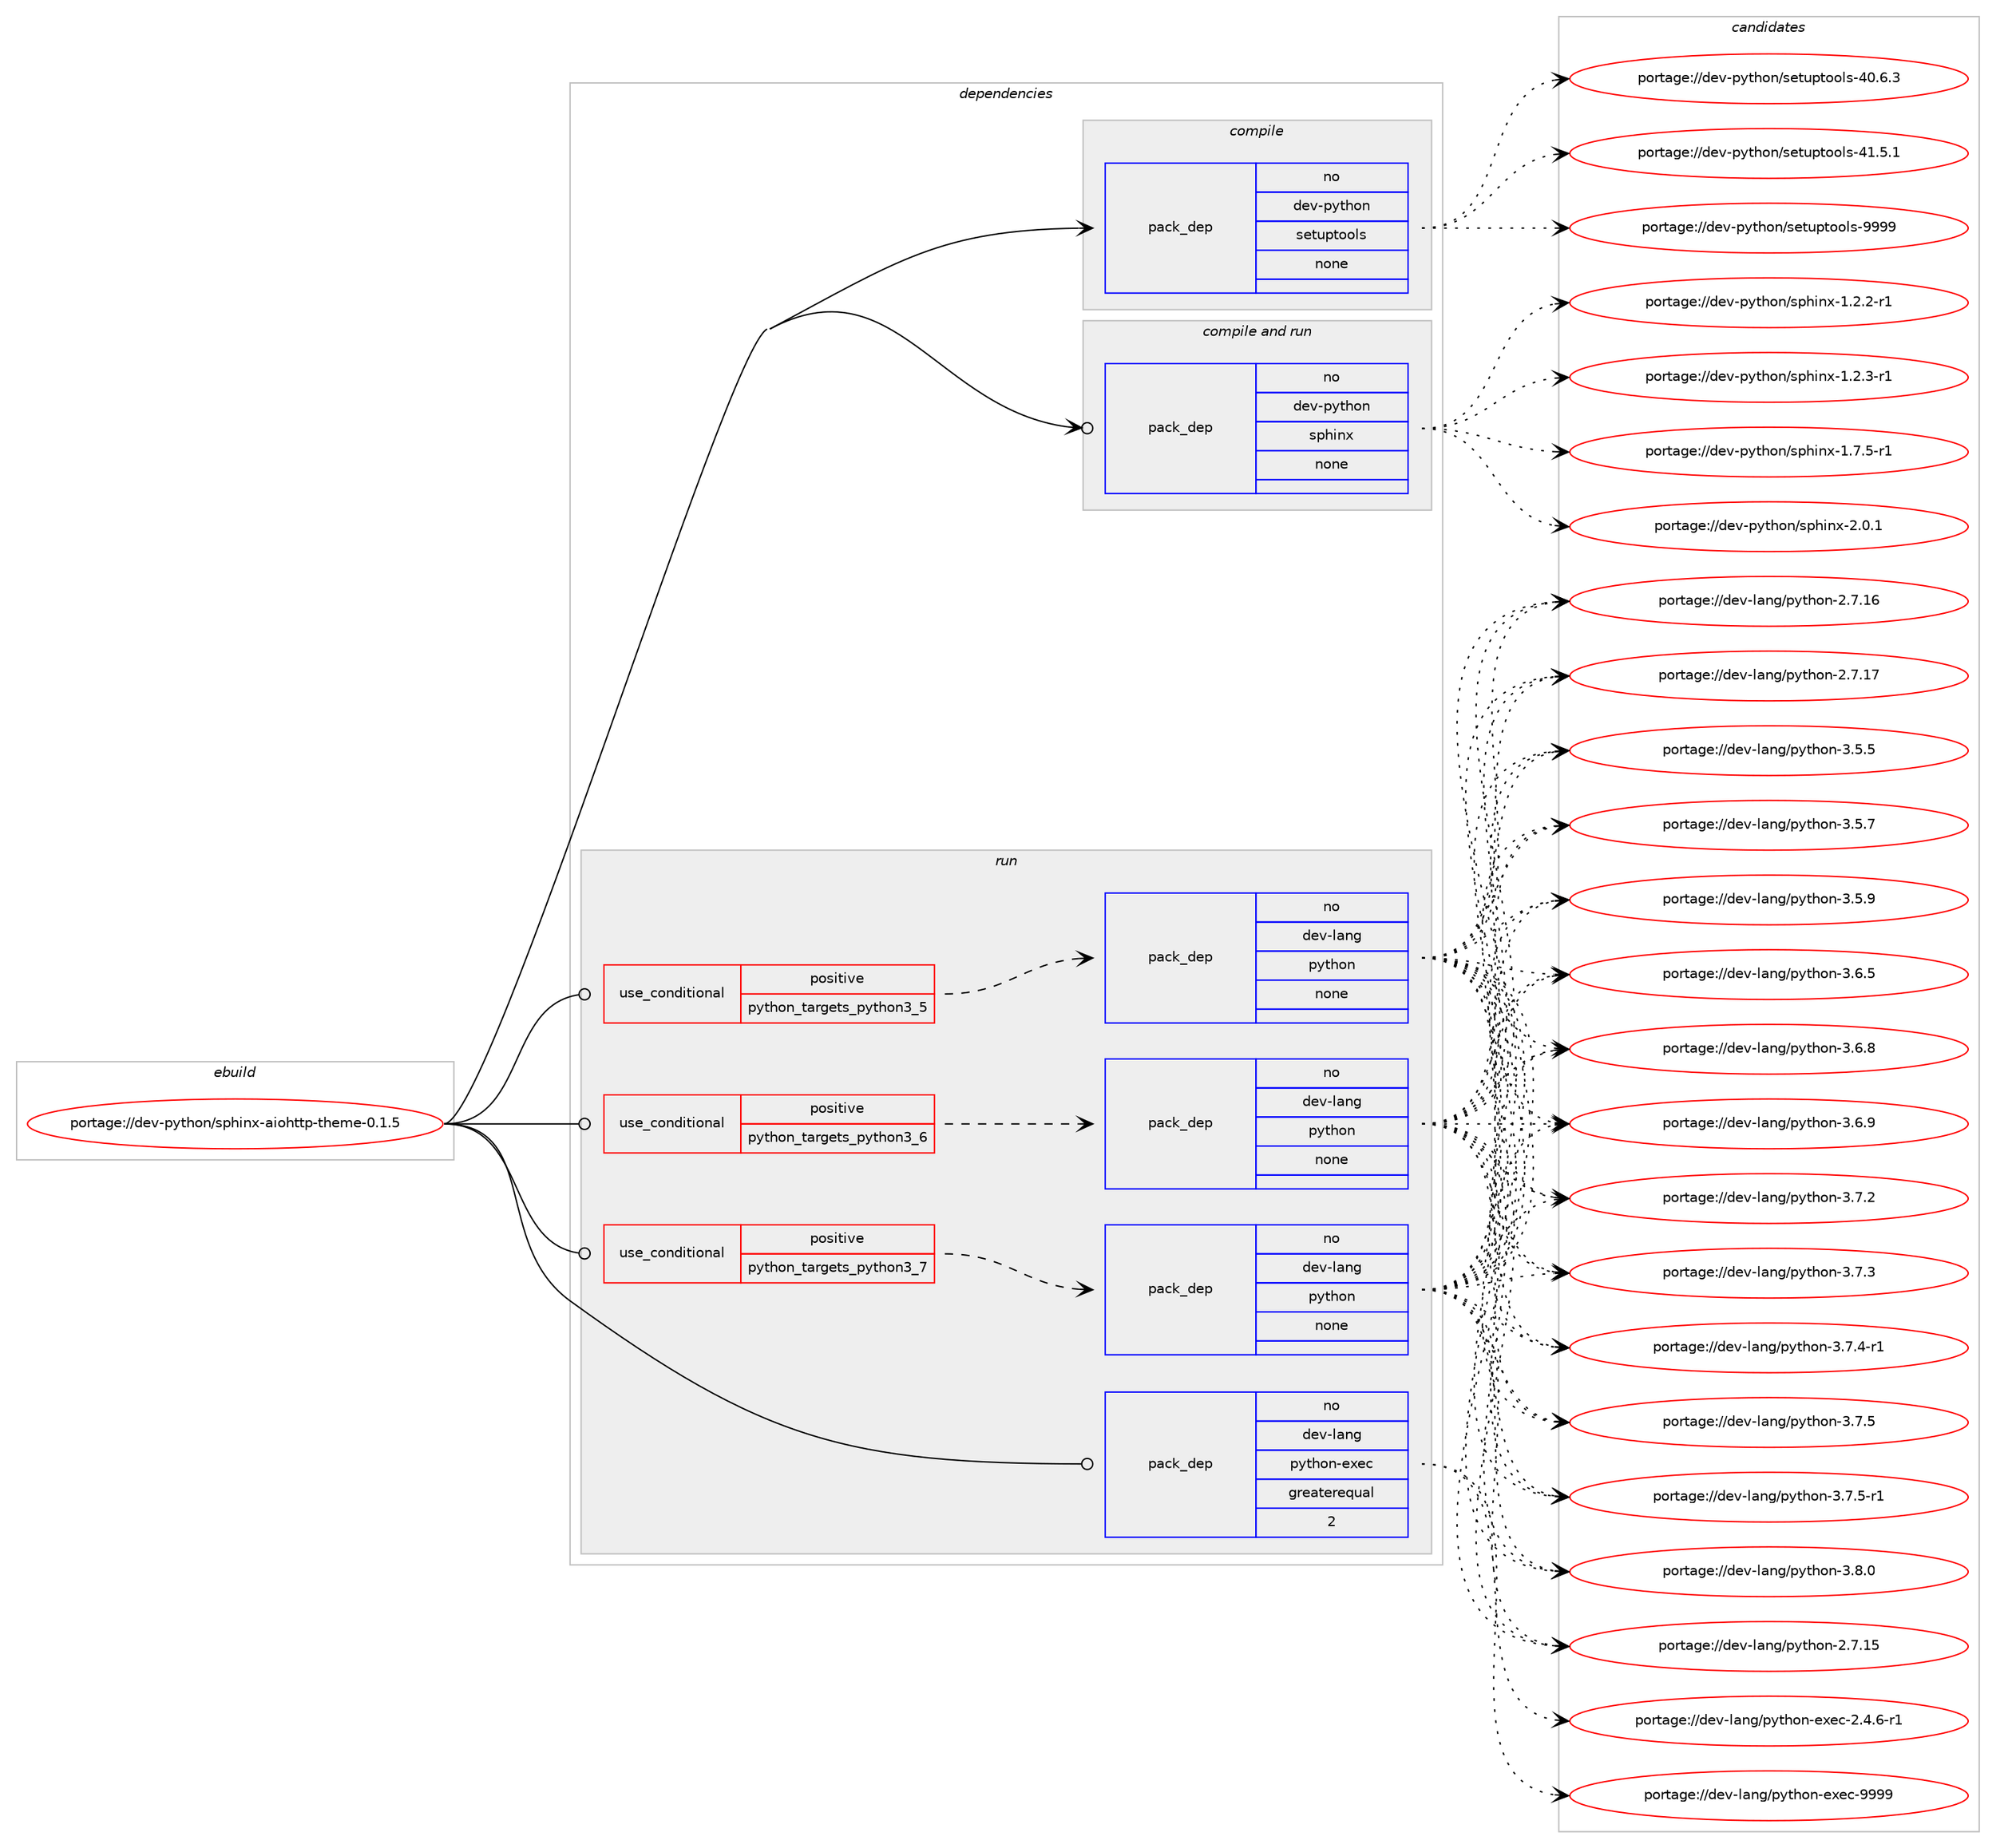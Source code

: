 digraph prolog {

# *************
# Graph options
# *************

newrank=true;
concentrate=true;
compound=true;
graph [rankdir=LR,fontname=Helvetica,fontsize=10,ranksep=1.5];#, ranksep=2.5, nodesep=0.2];
edge  [arrowhead=vee];
node  [fontname=Helvetica,fontsize=10];

# **********
# The ebuild
# **********

subgraph cluster_leftcol {
color=gray;
rank=same;
label=<<i>ebuild</i>>;
id [label="portage://dev-python/sphinx-aiohttp-theme-0.1.5", color=red, width=4, href="../dev-python/sphinx-aiohttp-theme-0.1.5.svg"];
}

# ****************
# The dependencies
# ****************

subgraph cluster_midcol {
color=gray;
label=<<i>dependencies</i>>;
subgraph cluster_compile {
fillcolor="#eeeeee";
style=filled;
label=<<i>compile</i>>;
subgraph pack130705 {
dependency173018 [label=<<TABLE BORDER="0" CELLBORDER="1" CELLSPACING="0" CELLPADDING="4" WIDTH="220"><TR><TD ROWSPAN="6" CELLPADDING="30">pack_dep</TD></TR><TR><TD WIDTH="110">no</TD></TR><TR><TD>dev-python</TD></TR><TR><TD>setuptools</TD></TR><TR><TD>none</TD></TR><TR><TD></TD></TR></TABLE>>, shape=none, color=blue];
}
id:e -> dependency173018:w [weight=20,style="solid",arrowhead="vee"];
}
subgraph cluster_compileandrun {
fillcolor="#eeeeee";
style=filled;
label=<<i>compile and run</i>>;
subgraph pack130706 {
dependency173019 [label=<<TABLE BORDER="0" CELLBORDER="1" CELLSPACING="0" CELLPADDING="4" WIDTH="220"><TR><TD ROWSPAN="6" CELLPADDING="30">pack_dep</TD></TR><TR><TD WIDTH="110">no</TD></TR><TR><TD>dev-python</TD></TR><TR><TD>sphinx</TD></TR><TR><TD>none</TD></TR><TR><TD></TD></TR></TABLE>>, shape=none, color=blue];
}
id:e -> dependency173019:w [weight=20,style="solid",arrowhead="odotvee"];
}
subgraph cluster_run {
fillcolor="#eeeeee";
style=filled;
label=<<i>run</i>>;
subgraph cond38910 {
dependency173020 [label=<<TABLE BORDER="0" CELLBORDER="1" CELLSPACING="0" CELLPADDING="4"><TR><TD ROWSPAN="3" CELLPADDING="10">use_conditional</TD></TR><TR><TD>positive</TD></TR><TR><TD>python_targets_python3_5</TD></TR></TABLE>>, shape=none, color=red];
subgraph pack130707 {
dependency173021 [label=<<TABLE BORDER="0" CELLBORDER="1" CELLSPACING="0" CELLPADDING="4" WIDTH="220"><TR><TD ROWSPAN="6" CELLPADDING="30">pack_dep</TD></TR><TR><TD WIDTH="110">no</TD></TR><TR><TD>dev-lang</TD></TR><TR><TD>python</TD></TR><TR><TD>none</TD></TR><TR><TD></TD></TR></TABLE>>, shape=none, color=blue];
}
dependency173020:e -> dependency173021:w [weight=20,style="dashed",arrowhead="vee"];
}
id:e -> dependency173020:w [weight=20,style="solid",arrowhead="odot"];
subgraph cond38911 {
dependency173022 [label=<<TABLE BORDER="0" CELLBORDER="1" CELLSPACING="0" CELLPADDING="4"><TR><TD ROWSPAN="3" CELLPADDING="10">use_conditional</TD></TR><TR><TD>positive</TD></TR><TR><TD>python_targets_python3_6</TD></TR></TABLE>>, shape=none, color=red];
subgraph pack130708 {
dependency173023 [label=<<TABLE BORDER="0" CELLBORDER="1" CELLSPACING="0" CELLPADDING="4" WIDTH="220"><TR><TD ROWSPAN="6" CELLPADDING="30">pack_dep</TD></TR><TR><TD WIDTH="110">no</TD></TR><TR><TD>dev-lang</TD></TR><TR><TD>python</TD></TR><TR><TD>none</TD></TR><TR><TD></TD></TR></TABLE>>, shape=none, color=blue];
}
dependency173022:e -> dependency173023:w [weight=20,style="dashed",arrowhead="vee"];
}
id:e -> dependency173022:w [weight=20,style="solid",arrowhead="odot"];
subgraph cond38912 {
dependency173024 [label=<<TABLE BORDER="0" CELLBORDER="1" CELLSPACING="0" CELLPADDING="4"><TR><TD ROWSPAN="3" CELLPADDING="10">use_conditional</TD></TR><TR><TD>positive</TD></TR><TR><TD>python_targets_python3_7</TD></TR></TABLE>>, shape=none, color=red];
subgraph pack130709 {
dependency173025 [label=<<TABLE BORDER="0" CELLBORDER="1" CELLSPACING="0" CELLPADDING="4" WIDTH="220"><TR><TD ROWSPAN="6" CELLPADDING="30">pack_dep</TD></TR><TR><TD WIDTH="110">no</TD></TR><TR><TD>dev-lang</TD></TR><TR><TD>python</TD></TR><TR><TD>none</TD></TR><TR><TD></TD></TR></TABLE>>, shape=none, color=blue];
}
dependency173024:e -> dependency173025:w [weight=20,style="dashed",arrowhead="vee"];
}
id:e -> dependency173024:w [weight=20,style="solid",arrowhead="odot"];
subgraph pack130710 {
dependency173026 [label=<<TABLE BORDER="0" CELLBORDER="1" CELLSPACING="0" CELLPADDING="4" WIDTH="220"><TR><TD ROWSPAN="6" CELLPADDING="30">pack_dep</TD></TR><TR><TD WIDTH="110">no</TD></TR><TR><TD>dev-lang</TD></TR><TR><TD>python-exec</TD></TR><TR><TD>greaterequal</TD></TR><TR><TD>2</TD></TR></TABLE>>, shape=none, color=blue];
}
id:e -> dependency173026:w [weight=20,style="solid",arrowhead="odot"];
}
}

# **************
# The candidates
# **************

subgraph cluster_choices {
rank=same;
color=gray;
label=<<i>candidates</i>>;

subgraph choice130705 {
color=black;
nodesep=1;
choiceportage100101118451121211161041111104711510111611711211611111110811545524846544651 [label="portage://dev-python/setuptools-40.6.3", color=red, width=4,href="../dev-python/setuptools-40.6.3.svg"];
choiceportage100101118451121211161041111104711510111611711211611111110811545524946534649 [label="portage://dev-python/setuptools-41.5.1", color=red, width=4,href="../dev-python/setuptools-41.5.1.svg"];
choiceportage10010111845112121116104111110471151011161171121161111111081154557575757 [label="portage://dev-python/setuptools-9999", color=red, width=4,href="../dev-python/setuptools-9999.svg"];
dependency173018:e -> choiceportage100101118451121211161041111104711510111611711211611111110811545524846544651:w [style=dotted,weight="100"];
dependency173018:e -> choiceportage100101118451121211161041111104711510111611711211611111110811545524946534649:w [style=dotted,weight="100"];
dependency173018:e -> choiceportage10010111845112121116104111110471151011161171121161111111081154557575757:w [style=dotted,weight="100"];
}
subgraph choice130706 {
color=black;
nodesep=1;
choiceportage10010111845112121116104111110471151121041051101204549465046504511449 [label="portage://dev-python/sphinx-1.2.2-r1", color=red, width=4,href="../dev-python/sphinx-1.2.2-r1.svg"];
choiceportage10010111845112121116104111110471151121041051101204549465046514511449 [label="portage://dev-python/sphinx-1.2.3-r1", color=red, width=4,href="../dev-python/sphinx-1.2.3-r1.svg"];
choiceportage10010111845112121116104111110471151121041051101204549465546534511449 [label="portage://dev-python/sphinx-1.7.5-r1", color=red, width=4,href="../dev-python/sphinx-1.7.5-r1.svg"];
choiceportage1001011184511212111610411111047115112104105110120455046484649 [label="portage://dev-python/sphinx-2.0.1", color=red, width=4,href="../dev-python/sphinx-2.0.1.svg"];
dependency173019:e -> choiceportage10010111845112121116104111110471151121041051101204549465046504511449:w [style=dotted,weight="100"];
dependency173019:e -> choiceportage10010111845112121116104111110471151121041051101204549465046514511449:w [style=dotted,weight="100"];
dependency173019:e -> choiceportage10010111845112121116104111110471151121041051101204549465546534511449:w [style=dotted,weight="100"];
dependency173019:e -> choiceportage1001011184511212111610411111047115112104105110120455046484649:w [style=dotted,weight="100"];
}
subgraph choice130707 {
color=black;
nodesep=1;
choiceportage10010111845108971101034711212111610411111045504655464953 [label="portage://dev-lang/python-2.7.15", color=red, width=4,href="../dev-lang/python-2.7.15.svg"];
choiceportage10010111845108971101034711212111610411111045504655464954 [label="portage://dev-lang/python-2.7.16", color=red, width=4,href="../dev-lang/python-2.7.16.svg"];
choiceportage10010111845108971101034711212111610411111045504655464955 [label="portage://dev-lang/python-2.7.17", color=red, width=4,href="../dev-lang/python-2.7.17.svg"];
choiceportage100101118451089711010347112121116104111110455146534653 [label="portage://dev-lang/python-3.5.5", color=red, width=4,href="../dev-lang/python-3.5.5.svg"];
choiceportage100101118451089711010347112121116104111110455146534655 [label="portage://dev-lang/python-3.5.7", color=red, width=4,href="../dev-lang/python-3.5.7.svg"];
choiceportage100101118451089711010347112121116104111110455146534657 [label="portage://dev-lang/python-3.5.9", color=red, width=4,href="../dev-lang/python-3.5.9.svg"];
choiceportage100101118451089711010347112121116104111110455146544653 [label="portage://dev-lang/python-3.6.5", color=red, width=4,href="../dev-lang/python-3.6.5.svg"];
choiceportage100101118451089711010347112121116104111110455146544656 [label="portage://dev-lang/python-3.6.8", color=red, width=4,href="../dev-lang/python-3.6.8.svg"];
choiceportage100101118451089711010347112121116104111110455146544657 [label="portage://dev-lang/python-3.6.9", color=red, width=4,href="../dev-lang/python-3.6.9.svg"];
choiceportage100101118451089711010347112121116104111110455146554650 [label="portage://dev-lang/python-3.7.2", color=red, width=4,href="../dev-lang/python-3.7.2.svg"];
choiceportage100101118451089711010347112121116104111110455146554651 [label="portage://dev-lang/python-3.7.3", color=red, width=4,href="../dev-lang/python-3.7.3.svg"];
choiceportage1001011184510897110103471121211161041111104551465546524511449 [label="portage://dev-lang/python-3.7.4-r1", color=red, width=4,href="../dev-lang/python-3.7.4-r1.svg"];
choiceportage100101118451089711010347112121116104111110455146554653 [label="portage://dev-lang/python-3.7.5", color=red, width=4,href="../dev-lang/python-3.7.5.svg"];
choiceportage1001011184510897110103471121211161041111104551465546534511449 [label="portage://dev-lang/python-3.7.5-r1", color=red, width=4,href="../dev-lang/python-3.7.5-r1.svg"];
choiceportage100101118451089711010347112121116104111110455146564648 [label="portage://dev-lang/python-3.8.0", color=red, width=4,href="../dev-lang/python-3.8.0.svg"];
dependency173021:e -> choiceportage10010111845108971101034711212111610411111045504655464953:w [style=dotted,weight="100"];
dependency173021:e -> choiceportage10010111845108971101034711212111610411111045504655464954:w [style=dotted,weight="100"];
dependency173021:e -> choiceportage10010111845108971101034711212111610411111045504655464955:w [style=dotted,weight="100"];
dependency173021:e -> choiceportage100101118451089711010347112121116104111110455146534653:w [style=dotted,weight="100"];
dependency173021:e -> choiceportage100101118451089711010347112121116104111110455146534655:w [style=dotted,weight="100"];
dependency173021:e -> choiceportage100101118451089711010347112121116104111110455146534657:w [style=dotted,weight="100"];
dependency173021:e -> choiceportage100101118451089711010347112121116104111110455146544653:w [style=dotted,weight="100"];
dependency173021:e -> choiceportage100101118451089711010347112121116104111110455146544656:w [style=dotted,weight="100"];
dependency173021:e -> choiceportage100101118451089711010347112121116104111110455146544657:w [style=dotted,weight="100"];
dependency173021:e -> choiceportage100101118451089711010347112121116104111110455146554650:w [style=dotted,weight="100"];
dependency173021:e -> choiceportage100101118451089711010347112121116104111110455146554651:w [style=dotted,weight="100"];
dependency173021:e -> choiceportage1001011184510897110103471121211161041111104551465546524511449:w [style=dotted,weight="100"];
dependency173021:e -> choiceportage100101118451089711010347112121116104111110455146554653:w [style=dotted,weight="100"];
dependency173021:e -> choiceportage1001011184510897110103471121211161041111104551465546534511449:w [style=dotted,weight="100"];
dependency173021:e -> choiceportage100101118451089711010347112121116104111110455146564648:w [style=dotted,weight="100"];
}
subgraph choice130708 {
color=black;
nodesep=1;
choiceportage10010111845108971101034711212111610411111045504655464953 [label="portage://dev-lang/python-2.7.15", color=red, width=4,href="../dev-lang/python-2.7.15.svg"];
choiceportage10010111845108971101034711212111610411111045504655464954 [label="portage://dev-lang/python-2.7.16", color=red, width=4,href="../dev-lang/python-2.7.16.svg"];
choiceportage10010111845108971101034711212111610411111045504655464955 [label="portage://dev-lang/python-2.7.17", color=red, width=4,href="../dev-lang/python-2.7.17.svg"];
choiceportage100101118451089711010347112121116104111110455146534653 [label="portage://dev-lang/python-3.5.5", color=red, width=4,href="../dev-lang/python-3.5.5.svg"];
choiceportage100101118451089711010347112121116104111110455146534655 [label="portage://dev-lang/python-3.5.7", color=red, width=4,href="../dev-lang/python-3.5.7.svg"];
choiceportage100101118451089711010347112121116104111110455146534657 [label="portage://dev-lang/python-3.5.9", color=red, width=4,href="../dev-lang/python-3.5.9.svg"];
choiceportage100101118451089711010347112121116104111110455146544653 [label="portage://dev-lang/python-3.6.5", color=red, width=4,href="../dev-lang/python-3.6.5.svg"];
choiceportage100101118451089711010347112121116104111110455146544656 [label="portage://dev-lang/python-3.6.8", color=red, width=4,href="../dev-lang/python-3.6.8.svg"];
choiceportage100101118451089711010347112121116104111110455146544657 [label="portage://dev-lang/python-3.6.9", color=red, width=4,href="../dev-lang/python-3.6.9.svg"];
choiceportage100101118451089711010347112121116104111110455146554650 [label="portage://dev-lang/python-3.7.2", color=red, width=4,href="../dev-lang/python-3.7.2.svg"];
choiceportage100101118451089711010347112121116104111110455146554651 [label="portage://dev-lang/python-3.7.3", color=red, width=4,href="../dev-lang/python-3.7.3.svg"];
choiceportage1001011184510897110103471121211161041111104551465546524511449 [label="portage://dev-lang/python-3.7.4-r1", color=red, width=4,href="../dev-lang/python-3.7.4-r1.svg"];
choiceportage100101118451089711010347112121116104111110455146554653 [label="portage://dev-lang/python-3.7.5", color=red, width=4,href="../dev-lang/python-3.7.5.svg"];
choiceportage1001011184510897110103471121211161041111104551465546534511449 [label="portage://dev-lang/python-3.7.5-r1", color=red, width=4,href="../dev-lang/python-3.7.5-r1.svg"];
choiceportage100101118451089711010347112121116104111110455146564648 [label="portage://dev-lang/python-3.8.0", color=red, width=4,href="../dev-lang/python-3.8.0.svg"];
dependency173023:e -> choiceportage10010111845108971101034711212111610411111045504655464953:w [style=dotted,weight="100"];
dependency173023:e -> choiceportage10010111845108971101034711212111610411111045504655464954:w [style=dotted,weight="100"];
dependency173023:e -> choiceportage10010111845108971101034711212111610411111045504655464955:w [style=dotted,weight="100"];
dependency173023:e -> choiceportage100101118451089711010347112121116104111110455146534653:w [style=dotted,weight="100"];
dependency173023:e -> choiceportage100101118451089711010347112121116104111110455146534655:w [style=dotted,weight="100"];
dependency173023:e -> choiceportage100101118451089711010347112121116104111110455146534657:w [style=dotted,weight="100"];
dependency173023:e -> choiceportage100101118451089711010347112121116104111110455146544653:w [style=dotted,weight="100"];
dependency173023:e -> choiceportage100101118451089711010347112121116104111110455146544656:w [style=dotted,weight="100"];
dependency173023:e -> choiceportage100101118451089711010347112121116104111110455146544657:w [style=dotted,weight="100"];
dependency173023:e -> choiceportage100101118451089711010347112121116104111110455146554650:w [style=dotted,weight="100"];
dependency173023:e -> choiceportage100101118451089711010347112121116104111110455146554651:w [style=dotted,weight="100"];
dependency173023:e -> choiceportage1001011184510897110103471121211161041111104551465546524511449:w [style=dotted,weight="100"];
dependency173023:e -> choiceportage100101118451089711010347112121116104111110455146554653:w [style=dotted,weight="100"];
dependency173023:e -> choiceportage1001011184510897110103471121211161041111104551465546534511449:w [style=dotted,weight="100"];
dependency173023:e -> choiceportage100101118451089711010347112121116104111110455146564648:w [style=dotted,weight="100"];
}
subgraph choice130709 {
color=black;
nodesep=1;
choiceportage10010111845108971101034711212111610411111045504655464953 [label="portage://dev-lang/python-2.7.15", color=red, width=4,href="../dev-lang/python-2.7.15.svg"];
choiceportage10010111845108971101034711212111610411111045504655464954 [label="portage://dev-lang/python-2.7.16", color=red, width=4,href="../dev-lang/python-2.7.16.svg"];
choiceportage10010111845108971101034711212111610411111045504655464955 [label="portage://dev-lang/python-2.7.17", color=red, width=4,href="../dev-lang/python-2.7.17.svg"];
choiceportage100101118451089711010347112121116104111110455146534653 [label="portage://dev-lang/python-3.5.5", color=red, width=4,href="../dev-lang/python-3.5.5.svg"];
choiceportage100101118451089711010347112121116104111110455146534655 [label="portage://dev-lang/python-3.5.7", color=red, width=4,href="../dev-lang/python-3.5.7.svg"];
choiceportage100101118451089711010347112121116104111110455146534657 [label="portage://dev-lang/python-3.5.9", color=red, width=4,href="../dev-lang/python-3.5.9.svg"];
choiceportage100101118451089711010347112121116104111110455146544653 [label="portage://dev-lang/python-3.6.5", color=red, width=4,href="../dev-lang/python-3.6.5.svg"];
choiceportage100101118451089711010347112121116104111110455146544656 [label="portage://dev-lang/python-3.6.8", color=red, width=4,href="../dev-lang/python-3.6.8.svg"];
choiceportage100101118451089711010347112121116104111110455146544657 [label="portage://dev-lang/python-3.6.9", color=red, width=4,href="../dev-lang/python-3.6.9.svg"];
choiceportage100101118451089711010347112121116104111110455146554650 [label="portage://dev-lang/python-3.7.2", color=red, width=4,href="../dev-lang/python-3.7.2.svg"];
choiceportage100101118451089711010347112121116104111110455146554651 [label="portage://dev-lang/python-3.7.3", color=red, width=4,href="../dev-lang/python-3.7.3.svg"];
choiceportage1001011184510897110103471121211161041111104551465546524511449 [label="portage://dev-lang/python-3.7.4-r1", color=red, width=4,href="../dev-lang/python-3.7.4-r1.svg"];
choiceportage100101118451089711010347112121116104111110455146554653 [label="portage://dev-lang/python-3.7.5", color=red, width=4,href="../dev-lang/python-3.7.5.svg"];
choiceportage1001011184510897110103471121211161041111104551465546534511449 [label="portage://dev-lang/python-3.7.5-r1", color=red, width=4,href="../dev-lang/python-3.7.5-r1.svg"];
choiceportage100101118451089711010347112121116104111110455146564648 [label="portage://dev-lang/python-3.8.0", color=red, width=4,href="../dev-lang/python-3.8.0.svg"];
dependency173025:e -> choiceportage10010111845108971101034711212111610411111045504655464953:w [style=dotted,weight="100"];
dependency173025:e -> choiceportage10010111845108971101034711212111610411111045504655464954:w [style=dotted,weight="100"];
dependency173025:e -> choiceportage10010111845108971101034711212111610411111045504655464955:w [style=dotted,weight="100"];
dependency173025:e -> choiceportage100101118451089711010347112121116104111110455146534653:w [style=dotted,weight="100"];
dependency173025:e -> choiceportage100101118451089711010347112121116104111110455146534655:w [style=dotted,weight="100"];
dependency173025:e -> choiceportage100101118451089711010347112121116104111110455146534657:w [style=dotted,weight="100"];
dependency173025:e -> choiceportage100101118451089711010347112121116104111110455146544653:w [style=dotted,weight="100"];
dependency173025:e -> choiceportage100101118451089711010347112121116104111110455146544656:w [style=dotted,weight="100"];
dependency173025:e -> choiceportage100101118451089711010347112121116104111110455146544657:w [style=dotted,weight="100"];
dependency173025:e -> choiceportage100101118451089711010347112121116104111110455146554650:w [style=dotted,weight="100"];
dependency173025:e -> choiceportage100101118451089711010347112121116104111110455146554651:w [style=dotted,weight="100"];
dependency173025:e -> choiceportage1001011184510897110103471121211161041111104551465546524511449:w [style=dotted,weight="100"];
dependency173025:e -> choiceportage100101118451089711010347112121116104111110455146554653:w [style=dotted,weight="100"];
dependency173025:e -> choiceportage1001011184510897110103471121211161041111104551465546534511449:w [style=dotted,weight="100"];
dependency173025:e -> choiceportage100101118451089711010347112121116104111110455146564648:w [style=dotted,weight="100"];
}
subgraph choice130710 {
color=black;
nodesep=1;
choiceportage10010111845108971101034711212111610411111045101120101994550465246544511449 [label="portage://dev-lang/python-exec-2.4.6-r1", color=red, width=4,href="../dev-lang/python-exec-2.4.6-r1.svg"];
choiceportage10010111845108971101034711212111610411111045101120101994557575757 [label="portage://dev-lang/python-exec-9999", color=red, width=4,href="../dev-lang/python-exec-9999.svg"];
dependency173026:e -> choiceportage10010111845108971101034711212111610411111045101120101994550465246544511449:w [style=dotted,weight="100"];
dependency173026:e -> choiceportage10010111845108971101034711212111610411111045101120101994557575757:w [style=dotted,weight="100"];
}
}

}
